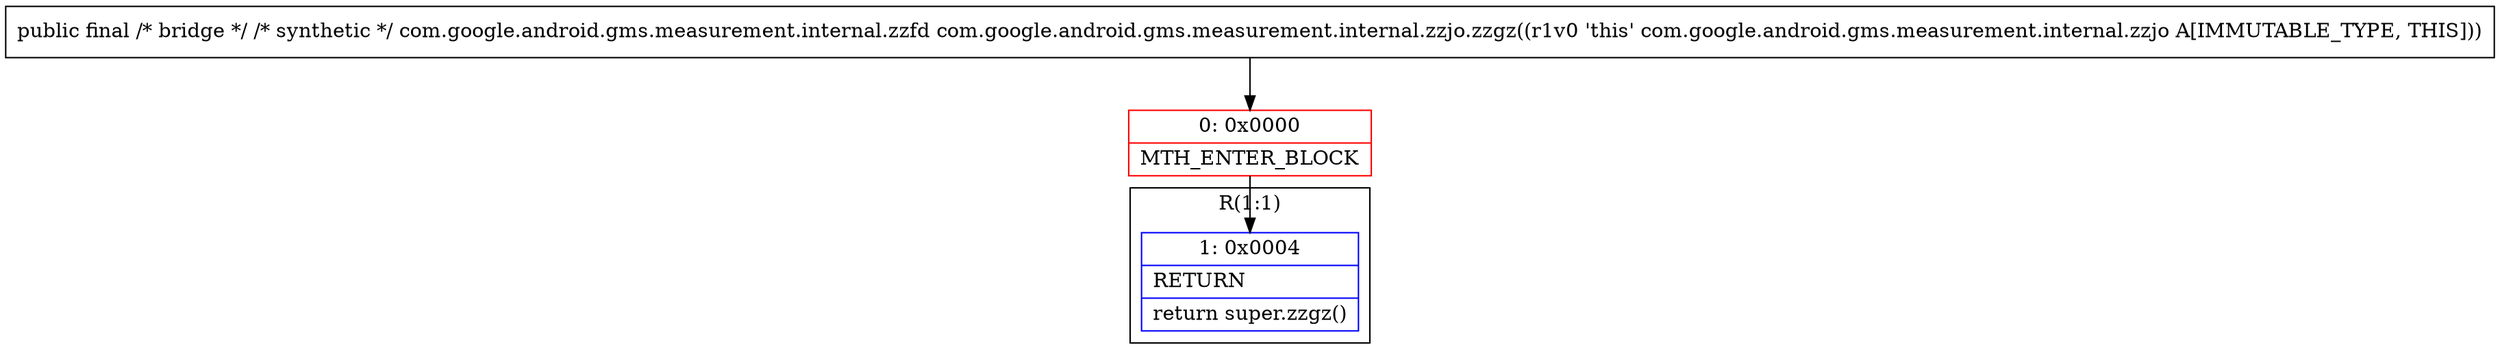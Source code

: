digraph "CFG forcom.google.android.gms.measurement.internal.zzjo.zzgz()Lcom\/google\/android\/gms\/measurement\/internal\/zzfd;" {
subgraph cluster_Region_1585897481 {
label = "R(1:1)";
node [shape=record,color=blue];
Node_1 [shape=record,label="{1\:\ 0x0004|RETURN\l|return super.zzgz()\l}"];
}
Node_0 [shape=record,color=red,label="{0\:\ 0x0000|MTH_ENTER_BLOCK\l}"];
MethodNode[shape=record,label="{public final \/* bridge *\/ \/* synthetic *\/ com.google.android.gms.measurement.internal.zzfd com.google.android.gms.measurement.internal.zzjo.zzgz((r1v0 'this' com.google.android.gms.measurement.internal.zzjo A[IMMUTABLE_TYPE, THIS])) }"];
MethodNode -> Node_0;
Node_0 -> Node_1;
}

